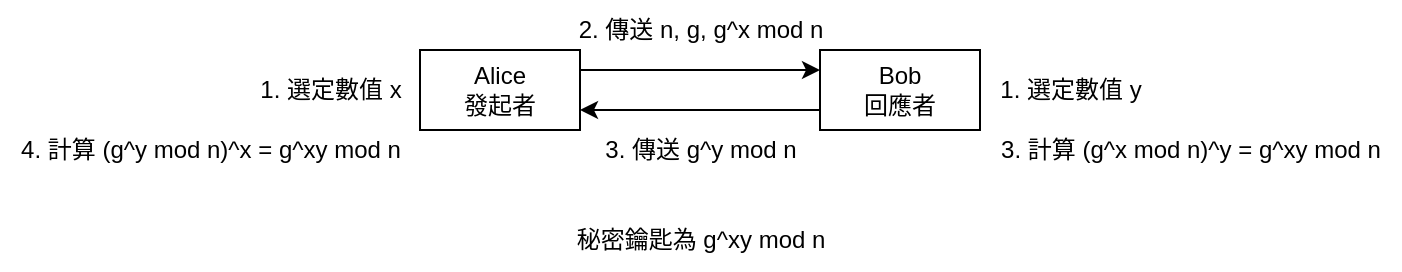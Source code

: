 <mxfile version="20.7.4" type="device"><diagram id="D0KCtdQFZl0P6__B-LT1" name="第1頁"><mxGraphModel dx="1933" dy="580" grid="1" gridSize="10" guides="1" tooltips="1" connect="1" arrows="1" fold="1" page="1" pageScale="1" pageWidth="827" pageHeight="1169" math="0" shadow="0"><root><mxCell id="0"/><mxCell id="1" parent="0"/><mxCell id="oDCqjxI4RWscxobg56Gg-1" value="Alice&lt;br&gt;發起者" style="rounded=0;whiteSpace=wrap;html=1;" vertex="1" parent="1"><mxGeometry x="80" y="120" width="80" height="40" as="geometry"/></mxCell><mxCell id="oDCqjxI4RWscxobg56Gg-2" value="Bob&lt;br&gt;回應者" style="rounded=0;whiteSpace=wrap;html=1;" vertex="1" parent="1"><mxGeometry x="280" y="120" width="80" height="40" as="geometry"/></mxCell><mxCell id="oDCqjxI4RWscxobg56Gg-3" value="1. 選定數值 x" style="text;html=1;align=center;verticalAlign=middle;resizable=0;points=[];autosize=1;strokeColor=none;fillColor=none;" vertex="1" parent="1"><mxGeometry x="-10" y="125" width="90" height="30" as="geometry"/></mxCell><mxCell id="oDCqjxI4RWscxobg56Gg-4" value="1. 選定數值 y" style="text;html=1;align=center;verticalAlign=middle;resizable=0;points=[];autosize=1;strokeColor=none;fillColor=none;" vertex="1" parent="1"><mxGeometry x="360" y="125" width="90" height="30" as="geometry"/></mxCell><mxCell id="oDCqjxI4RWscxobg56Gg-5" value="" style="endArrow=classic;html=1;rounded=0;exitX=1;exitY=0.25;exitDx=0;exitDy=0;entryX=0;entryY=0.25;entryDx=0;entryDy=0;" edge="1" parent="1" source="oDCqjxI4RWscxobg56Gg-1" target="oDCqjxI4RWscxobg56Gg-2"><mxGeometry width="50" height="50" relative="1" as="geometry"><mxPoint x="200" y="230" as="sourcePoint"/><mxPoint x="250" y="180" as="targetPoint"/></mxGeometry></mxCell><mxCell id="oDCqjxI4RWscxobg56Gg-6" value="2. 傳送 n, g, g^x mod n" style="text;html=1;align=center;verticalAlign=middle;resizable=0;points=[];autosize=1;strokeColor=none;fillColor=none;" vertex="1" parent="1"><mxGeometry x="145" y="95" width="150" height="30" as="geometry"/></mxCell><mxCell id="oDCqjxI4RWscxobg56Gg-8" value="3. 計算 (g^x mod n)^y = g^xy mod n" style="text;html=1;align=center;verticalAlign=middle;resizable=0;points=[];autosize=1;strokeColor=none;fillColor=none;" vertex="1" parent="1"><mxGeometry x="360" y="155" width="210" height="30" as="geometry"/></mxCell><mxCell id="oDCqjxI4RWscxobg56Gg-9" value="3. 傳送 g^y mod n" style="text;html=1;align=center;verticalAlign=middle;resizable=0;points=[];autosize=1;strokeColor=none;fillColor=none;" vertex="1" parent="1"><mxGeometry x="160" y="155" width="120" height="30" as="geometry"/></mxCell><mxCell id="oDCqjxI4RWscxobg56Gg-10" value="4. 計算 (g^y mod n)^x = g^xy mod n" style="text;html=1;align=center;verticalAlign=middle;resizable=0;points=[];autosize=1;strokeColor=none;fillColor=none;" vertex="1" parent="1"><mxGeometry x="-130" y="155" width="210" height="30" as="geometry"/></mxCell><mxCell id="oDCqjxI4RWscxobg56Gg-11" value="秘密鑰匙為 g^xy mod n" style="text;html=1;align=center;verticalAlign=middle;resizable=0;points=[];autosize=1;strokeColor=none;fillColor=none;" vertex="1" parent="1"><mxGeometry x="145" y="200" width="150" height="30" as="geometry"/></mxCell><mxCell id="oDCqjxI4RWscxobg56Gg-12" value="" style="endArrow=classic;html=1;rounded=0;entryX=1;entryY=0.75;entryDx=0;entryDy=0;exitX=0;exitY=0.75;exitDx=0;exitDy=0;" edge="1" parent="1" source="oDCqjxI4RWscxobg56Gg-2" target="oDCqjxI4RWscxobg56Gg-1"><mxGeometry width="50" height="50" relative="1" as="geometry"><mxPoint x="130" y="340" as="sourcePoint"/><mxPoint x="90" y="210" as="targetPoint"/></mxGeometry></mxCell></root></mxGraphModel></diagram></mxfile>
